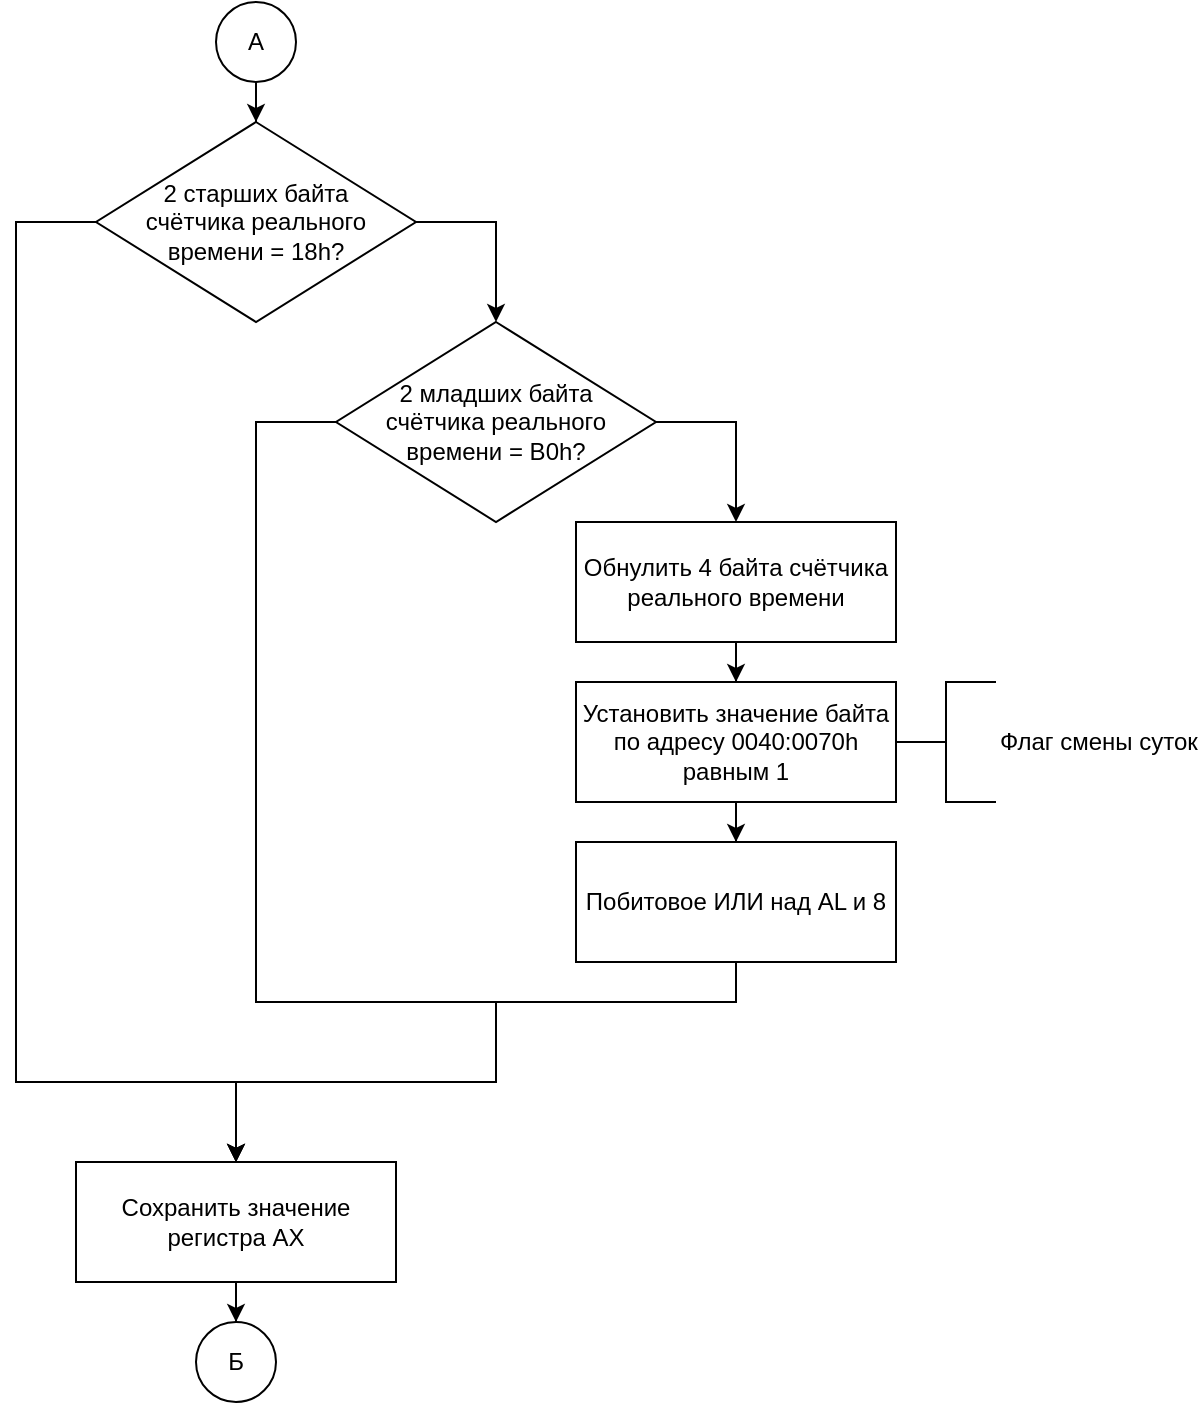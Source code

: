 <mxfile version="20.3.0" type="device"><diagram id="hWWcY2WEY1HhtIDL6dCv" name="Страница 1"><mxGraphModel dx="1422" dy="826" grid="1" gridSize="10" guides="1" tooltips="1" connect="1" arrows="1" fold="1" page="1" pageScale="1" pageWidth="827" pageHeight="1169" math="0" shadow="0"><root><mxCell id="0"/><mxCell id="1" parent="0"/><mxCell id="fXsMCCmLXuUTJVzsam4L-1" style="edgeStyle=orthogonalEdgeStyle;rounded=0;orthogonalLoop=1;jettySize=auto;html=1;" parent="1" source="fXsMCCmLXuUTJVzsam4L-2" target="fXsMCCmLXuUTJVzsam4L-4" edge="1"><mxGeometry relative="1" as="geometry"><Array as="points"><mxPoint x="520" y="170"/></Array></mxGeometry></mxCell><mxCell id="fXsMCCmLXuUTJVzsam4L-15" style="edgeStyle=orthogonalEdgeStyle;rounded=0;orthogonalLoop=1;jettySize=auto;html=1;" parent="1" source="fXsMCCmLXuUTJVzsam4L-2" target="fXsMCCmLXuUTJVzsam4L-11" edge="1"><mxGeometry relative="1" as="geometry"><Array as="points"><mxPoint x="280" y="170"/><mxPoint x="280" y="600"/><mxPoint x="390" y="600"/></Array></mxGeometry></mxCell><mxCell id="fXsMCCmLXuUTJVzsam4L-2" value="2 старших байта &lt;br&gt;счётчика реального времени = 18h?" style="strokeWidth=1;html=1;shape=mxgraph.flowchart.decision;whiteSpace=wrap;" parent="1" vertex="1"><mxGeometry x="320" y="120" width="160" height="100" as="geometry"/></mxCell><mxCell id="fXsMCCmLXuUTJVzsam4L-3" style="edgeStyle=orthogonalEdgeStyle;rounded=0;orthogonalLoop=1;jettySize=auto;html=1;" parent="1" source="fXsMCCmLXuUTJVzsam4L-4" target="fXsMCCmLXuUTJVzsam4L-5" edge="1"><mxGeometry relative="1" as="geometry"><Array as="points"><mxPoint x="640" y="270"/></Array></mxGeometry></mxCell><mxCell id="fXsMCCmLXuUTJVzsam4L-16" style="edgeStyle=orthogonalEdgeStyle;rounded=0;orthogonalLoop=1;jettySize=auto;html=1;" parent="1" source="fXsMCCmLXuUTJVzsam4L-4" target="fXsMCCmLXuUTJVzsam4L-11" edge="1"><mxGeometry relative="1" as="geometry"><Array as="points"><mxPoint x="400" y="270"/><mxPoint x="400" y="560"/><mxPoint x="520" y="560"/><mxPoint x="520" y="600"/><mxPoint x="390" y="600"/></Array></mxGeometry></mxCell><mxCell id="fXsMCCmLXuUTJVzsam4L-4" value="2 младших байта &lt;br&gt;счётчика реального времени = B0h?" style="strokeWidth=1;html=1;shape=mxgraph.flowchart.decision;whiteSpace=wrap;" parent="1" vertex="1"><mxGeometry x="440" y="220" width="160" height="100" as="geometry"/></mxCell><mxCell id="fXsMCCmLXuUTJVzsam4L-12" style="edgeStyle=orthogonalEdgeStyle;rounded=0;orthogonalLoop=1;jettySize=auto;html=1;" parent="1" source="fXsMCCmLXuUTJVzsam4L-5" target="fXsMCCmLXuUTJVzsam4L-7" edge="1"><mxGeometry relative="1" as="geometry"/></mxCell><mxCell id="fXsMCCmLXuUTJVzsam4L-5" value="Обнулить 4 байта счётчика реального времени" style="rounded=0;whiteSpace=wrap;html=1;" parent="1" vertex="1"><mxGeometry x="560" y="320" width="160" height="60" as="geometry"/></mxCell><mxCell id="fXsMCCmLXuUTJVzsam4L-17" style="edgeStyle=orthogonalEdgeStyle;rounded=0;orthogonalLoop=1;jettySize=auto;html=1;" parent="1" source="fXsMCCmLXuUTJVzsam4L-6" target="fXsMCCmLXuUTJVzsam4L-2" edge="1"><mxGeometry relative="1" as="geometry"/></mxCell><mxCell id="fXsMCCmLXuUTJVzsam4L-6" value="А" style="ellipse;whiteSpace=wrap;html=1;aspect=fixed;strokeWidth=1;" parent="1" vertex="1"><mxGeometry x="380" y="60" width="40" height="40" as="geometry"/></mxCell><mxCell id="fXsMCCmLXuUTJVzsam4L-13" style="edgeStyle=orthogonalEdgeStyle;rounded=0;orthogonalLoop=1;jettySize=auto;html=1;" parent="1" source="fXsMCCmLXuUTJVzsam4L-7" target="fXsMCCmLXuUTJVzsam4L-9" edge="1"><mxGeometry relative="1" as="geometry"/></mxCell><mxCell id="fXsMCCmLXuUTJVzsam4L-7" value="Установить значение байта по адресу 0040:0070h равным 1" style="rounded=0;whiteSpace=wrap;html=1;" parent="1" vertex="1"><mxGeometry x="560" y="400" width="160" height="60" as="geometry"/></mxCell><mxCell id="fXsMCCmLXuUTJVzsam4L-8" value="&lt;span style=&quot;text-align: center;&quot;&gt;Флаг смены суток&lt;/span&gt;" style="strokeWidth=1;html=1;shape=mxgraph.flowchart.annotation_2;align=left;labelPosition=right;pointerEvents=1;" parent="1" vertex="1"><mxGeometry x="720" y="400" width="50" height="60" as="geometry"/></mxCell><mxCell id="fXsMCCmLXuUTJVzsam4L-14" style="edgeStyle=orthogonalEdgeStyle;rounded=0;orthogonalLoop=1;jettySize=auto;html=1;" parent="1" source="fXsMCCmLXuUTJVzsam4L-9" target="fXsMCCmLXuUTJVzsam4L-11" edge="1"><mxGeometry relative="1" as="geometry"><Array as="points"><mxPoint x="640" y="560"/><mxPoint x="520" y="560"/><mxPoint x="520" y="600"/><mxPoint x="390" y="600"/></Array></mxGeometry></mxCell><mxCell id="fXsMCCmLXuUTJVzsam4L-9" value="Побитовое ИЛИ над AL и 8" style="rounded=0;whiteSpace=wrap;html=1;" parent="1" vertex="1"><mxGeometry x="560" y="480" width="160" height="60" as="geometry"/></mxCell><mxCell id="fXsMCCmLXuUTJVzsam4L-19" style="edgeStyle=orthogonalEdgeStyle;rounded=0;orthogonalLoop=1;jettySize=auto;html=1;" parent="1" source="fXsMCCmLXuUTJVzsam4L-11" target="fXsMCCmLXuUTJVzsam4L-18" edge="1"><mxGeometry relative="1" as="geometry"/></mxCell><mxCell id="fXsMCCmLXuUTJVzsam4L-11" value="Сохранить значение регистра AX" style="rounded=0;whiteSpace=wrap;html=1;" parent="1" vertex="1"><mxGeometry x="310" y="640" width="160" height="60" as="geometry"/></mxCell><mxCell id="fXsMCCmLXuUTJVzsam4L-18" value="Б" style="ellipse;whiteSpace=wrap;html=1;aspect=fixed;strokeWidth=1;" parent="1" vertex="1"><mxGeometry x="370" y="720" width="40" height="40" as="geometry"/></mxCell></root></mxGraphModel></diagram></mxfile>
